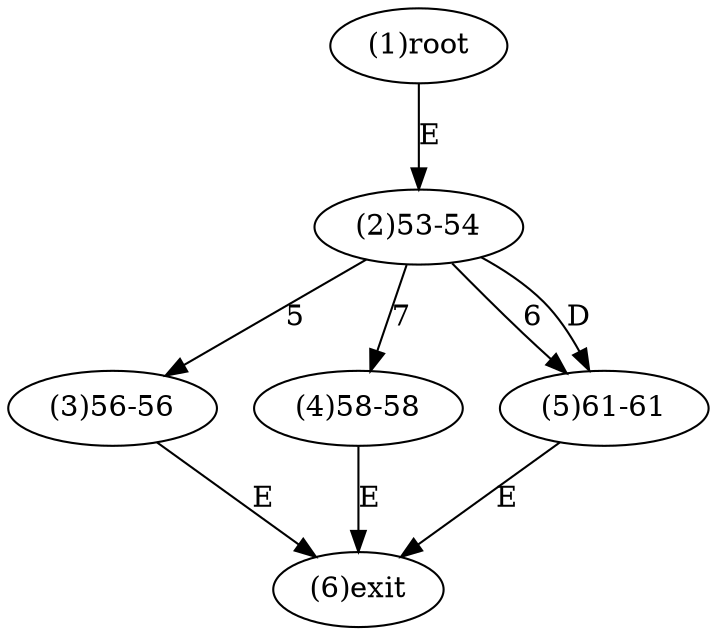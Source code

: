 digraph "" { 
1[ label="(1)root"];
2[ label="(2)53-54"];
3[ label="(3)56-56"];
4[ label="(4)58-58"];
5[ label="(5)61-61"];
6[ label="(6)exit"];
1->2[ label="E"];
2->3[ label="5"];
2->5[ label="6"];
2->4[ label="7"];
2->5[ label="D"];
3->6[ label="E"];
4->6[ label="E"];
5->6[ label="E"];
}